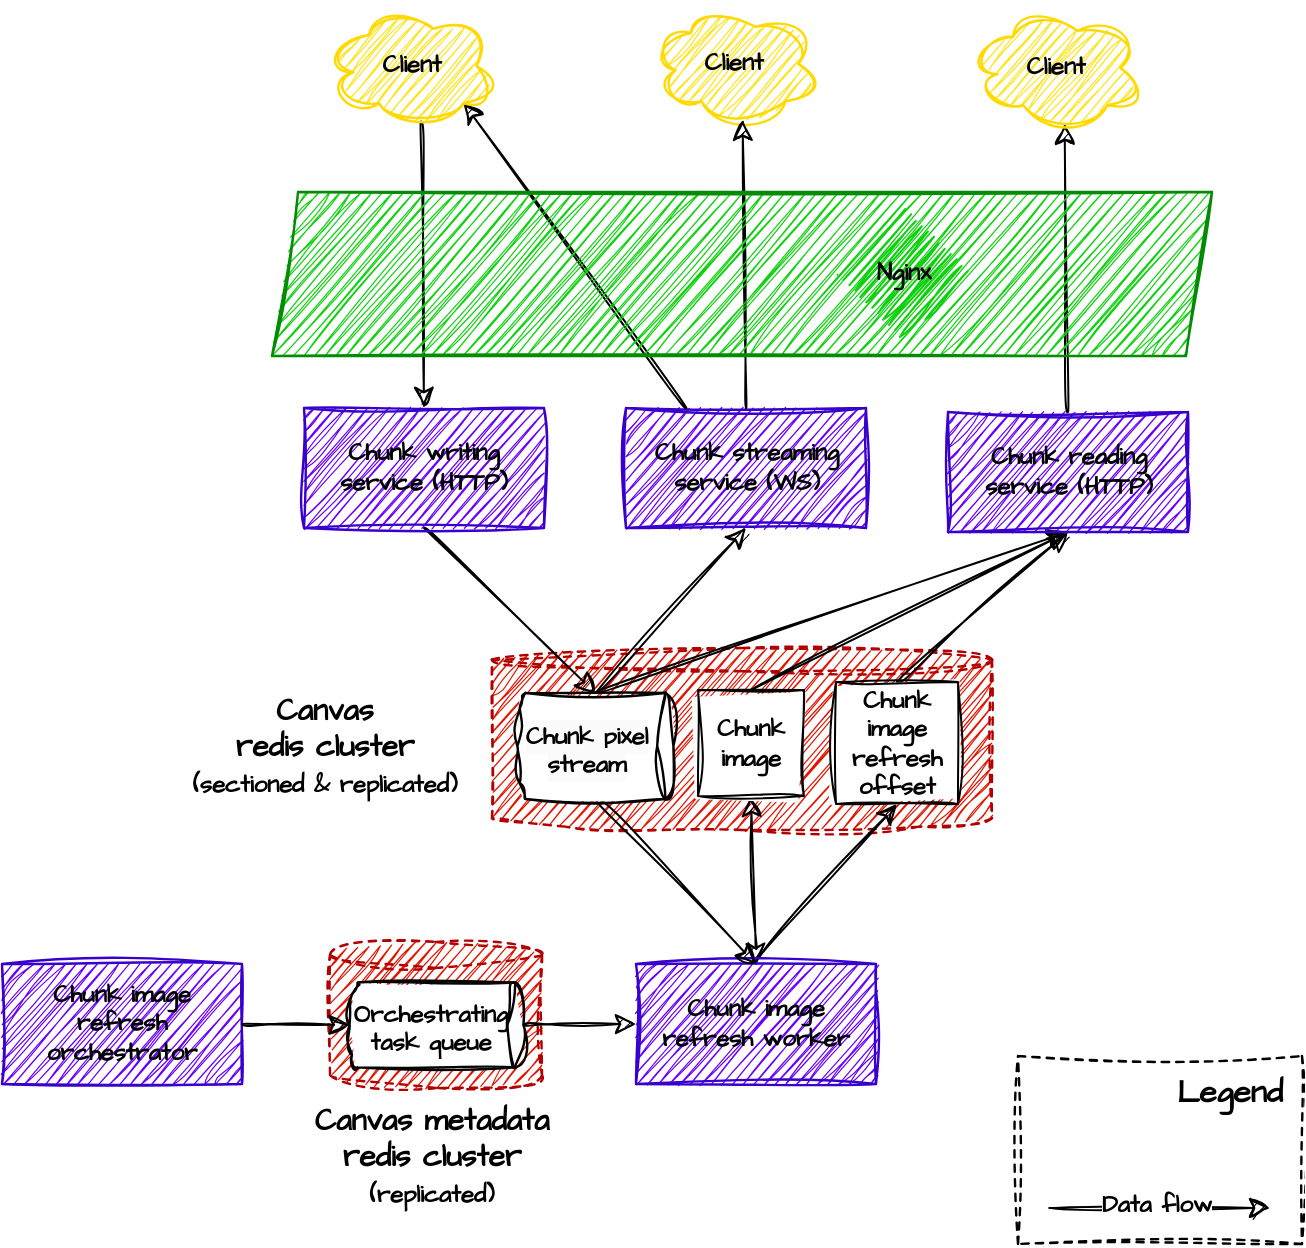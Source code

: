 <mxfile version="26.0.4">
  <diagram id="u57AqEZIpZNnvEgRTM_I" name="Страница — 1">
    <mxGraphModel dx="1405" dy="768" grid="1" gridSize="10" guides="1" tooltips="1" connect="1" arrows="1" fold="1" page="1" pageScale="1" pageWidth="1" pageHeight="1" math="0" shadow="0">
      <root>
        <mxCell id="0" />
        <mxCell id="1" parent="0" />
        <mxCell id="4hBZCaStK4hO_Ke5i-zd-10" style="edgeStyle=none;curved=1;rounded=0;sketch=1;hachureGap=4;jiggle=2;curveFitting=1;orthogonalLoop=1;jettySize=auto;html=1;fontFamily=Architects Daughter;fontSource=https%3A%2F%2Ffonts.googleapis.com%2Fcss%3Ffamily%3DArchitects%2BDaughter;fontSize=12;startSize=8;endSize=8;entryX=0.5;entryY=0;entryDx=0;entryDy=0;exitX=0.55;exitY=0.95;exitDx=0;exitDy=0;exitPerimeter=0;" parent="1" source="4hBZCaStK4hO_Ke5i-zd-84" target="yxo4z1HfknEnFU_19XpC-2" edge="1">
          <mxGeometry relative="1" as="geometry">
            <mxPoint x="-287" y="12.854" as="sourcePoint" />
            <mxPoint x="-134.126" y="32" as="targetPoint" />
          </mxGeometry>
        </mxCell>
        <mxCell id="4hBZCaStK4hO_Ke5i-zd-17" value="" style="shape=cylinder3;whiteSpace=wrap;html=1;boundedLbl=1;backgroundOutline=1;size=5.793;sketch=1;hachureGap=4;jiggle=2;curveFitting=1;fontFamily=Architects Daughter;fontSource=https%3A%2F%2Ffonts.googleapis.com%2Fcss%3Ffamily%3DArchitects%2BDaughter;fontStyle=0;dashed=1;strokeColor=#B20000;fillColor=#e51400;fontColor=#ffffff;strokeWidth=1.2;" parent="1" vertex="1">
          <mxGeometry x="-280" y="208" width="250" height="91" as="geometry" />
        </mxCell>
        <mxCell id="4hBZCaStK4hO_Ke5i-zd-23" style="edgeStyle=none;curved=1;rounded=0;sketch=1;hachureGap=4;jiggle=2;curveFitting=1;orthogonalLoop=1;jettySize=auto;html=1;exitX=0.5;exitY=1;exitDx=0;exitDy=0;fontFamily=Architects Daughter;fontSource=https%3A%2F%2Ffonts.googleapis.com%2Fcss%3Ffamily%3DArchitects%2BDaughter;fontSize=12;startSize=8;endSize=8;entryX=0;entryY=0.5;entryDx=0;entryDy=0;entryPerimeter=0;" parent="1" source="yxo4z1HfknEnFU_19XpC-2" target="yebdUftTMpvAP_zZqaQb-59" edge="1">
          <mxGeometry relative="1" as="geometry">
            <mxPoint x="-296" y="316.5" as="targetPoint" />
            <Array as="points" />
          </mxGeometry>
        </mxCell>
        <mxCell id="4hBZCaStK4hO_Ke5i-zd-22" value="Chunk&amp;nbsp;&lt;span style=&quot;background-color: initial;&quot;&gt;streaming&lt;/span&gt;&lt;div&gt;&lt;span style=&quot;background-color: initial;&quot;&gt;service (WS)&lt;/span&gt;&lt;/div&gt;" style="rounded=0;html=1;sketch=1;hachureGap=4;jiggle=2;curveFitting=1;fontFamily=Architects Daughter;fontSource=https%3A%2F%2Ffonts.googleapis.com%2Fcss%3Ffamily%3DArchitects%2BDaughter;fontSize=12;strokeColor=#3700CC;align=center;verticalAlign=middle;fontColor=#000000;fillColor=#6a00ff;fontStyle=1;strokeWidth=1.2;" parent="1" vertex="1">
          <mxGeometry x="-213" y="88" width="120" height="60" as="geometry" />
        </mxCell>
        <mxCell id="4hBZCaStK4hO_Ke5i-zd-24" value="Canvas redis&amp;nbsp;&lt;span style=&quot;background-color: initial;&quot;&gt;cluster&lt;/span&gt;&lt;div&gt;&lt;font style=&quot;font-size: 12px;&quot;&gt;&lt;span style=&quot;background-color: initial;&quot;&gt;(s&lt;/span&gt;&lt;span style=&quot;background-color: initial;&quot;&gt;ectioned &amp;amp; replicated&lt;/span&gt;&lt;span style=&quot;background-color: initial;&quot;&gt;)&lt;/span&gt;&lt;/font&gt;&lt;/div&gt;" style="text;html=1;align=center;verticalAlign=middle;whiteSpace=wrap;rounded=0;fontSize=15;fontFamily=Architects Daughter;fontSource=https%3A%2F%2Ffonts.googleapis.com%2Fcss%3Ffamily%3DArchitects%2BDaughter;fontStyle=1" parent="1" vertex="1">
          <mxGeometry x="-435" y="243.51" width="143" height="27" as="geometry" />
        </mxCell>
        <mxCell id="4hBZCaStK4hO_Ke5i-zd-37" style="edgeStyle=none;curved=1;rounded=0;sketch=1;hachureGap=4;jiggle=2;curveFitting=1;orthogonalLoop=1;jettySize=auto;html=1;exitX=0.25;exitY=0;exitDx=0;exitDy=0;entryX=0.8;entryY=0.8;entryDx=0;entryDy=0;entryPerimeter=0;fontFamily=Architects Daughter;fontSource=https%3A%2F%2Ffonts.googleapis.com%2Fcss%3Ffamily%3DArchitects%2BDaughter;fontSize=12;startSize=8;endSize=8;" parent="1" source="4hBZCaStK4hO_Ke5i-zd-22" target="4hBZCaStK4hO_Ke5i-zd-84" edge="1">
          <mxGeometry relative="1" as="geometry">
            <mxPoint x="-287" y="-12" as="targetPoint" />
          </mxGeometry>
        </mxCell>
        <mxCell id="yebdUftTMpvAP_zZqaQb-71" value="" style="edgeStyle=none;curved=1;rounded=0;sketch=1;hachureGap=4;jiggle=2;curveFitting=1;orthogonalLoop=1;jettySize=auto;html=1;entryX=0.5;entryY=1;entryDx=0;entryDy=0;fontFamily=Architects Daughter;fontSource=https%3A%2F%2Ffonts.googleapis.com%2Fcss%3Ffamily%3DArchitects%2BDaughter;fontSize=12;startSize=8;endSize=8;fontStyle=1;startArrow=classic;startFill=1;exitX=0.5;exitY=0;exitDx=0;exitDy=0;" parent="1" source="4hBZCaStK4hO_Ke5i-zd-49" target="yebdUftTMpvAP_zZqaQb-52" edge="1">
          <mxGeometry x="0.351" y="1" relative="1" as="geometry">
            <mxPoint x="-164" y="347" as="sourcePoint" />
            <mxPoint as="offset" />
          </mxGeometry>
        </mxCell>
        <mxCell id="yebdUftTMpvAP_zZqaQb-86" style="edgeStyle=none;curved=1;rounded=0;sketch=1;hachureGap=4;jiggle=2;curveFitting=1;orthogonalLoop=1;jettySize=auto;html=1;exitX=0.5;exitY=0;exitDx=0;exitDy=0;entryX=0.5;entryY=1;entryDx=0;entryDy=0;fontFamily=Architects Daughter;fontSource=https%3A%2F%2Ffonts.googleapis.com%2Fcss%3Ffamily%3DArchitects%2BDaughter;fontSize=12;startSize=8;endSize=8;" parent="1" source="4hBZCaStK4hO_Ke5i-zd-49" target="yebdUftTMpvAP_zZqaQb-63" edge="1">
          <mxGeometry relative="1" as="geometry" />
        </mxCell>
        <mxCell id="4hBZCaStK4hO_Ke5i-zd-49" value="Chunk image&lt;br&gt;&lt;div&gt;&lt;span style=&quot;background-color: transparent; color: light-dark(rgb(0, 0, 0), rgb(237, 237, 237));&quot;&gt;refresh&lt;/span&gt;&lt;span style=&quot;background-color: transparent; color: light-dark(rgb(0, 0, 0), rgb(237, 237, 237));&quot;&gt;&amp;nbsp;&lt;/span&gt;&lt;span style=&quot;background-color: initial; color: light-dark(rgb(0, 0, 0), rgb(237, 237, 237));&quot;&gt;worker&lt;/span&gt;&lt;/div&gt;" style="rounded=0;whiteSpace=wrap;html=1;sketch=1;hachureGap=4;jiggle=2;curveFitting=1;fontFamily=Architects Daughter;fontSource=https%3A%2F%2Ffonts.googleapis.com%2Fcss%3Ffamily%3DArchitects%2BDaughter;fillColor=#6a00ff;strokeColor=#3700CC;align=center;verticalAlign=middle;fontSize=12;fontColor=#000000;fontStyle=1;strokeWidth=1.2;" parent="1" vertex="1">
          <mxGeometry x="-208" y="366" width="120" height="60" as="geometry" />
        </mxCell>
        <mxCell id="4hBZCaStK4hO_Ke5i-zd-84" value="Client" style="ellipse;shape=cloud;whiteSpace=wrap;html=1;sketch=1;hachureGap=4;jiggle=2;curveFitting=1;fontFamily=Architects Daughter;fontSource=https%3A%2F%2Ffonts.googleapis.com%2Fcss%3Ffamily%3DArchitects%2BDaughter;fontStyle=1;fillColor=#ffe41a;strokeColor=#ffd900;fontColor=#000000;gradientColor=none;strokeWidth=1.2;" parent="1" vertex="1">
          <mxGeometry x="-363" y="-114" width="86" height="62" as="geometry" />
        </mxCell>
        <mxCell id="yxo4z1HfknEnFU_19XpC-2" value="&lt;span style=&quot;text-wrap-mode: nowrap;&quot;&gt;Chunk&amp;nbsp;&lt;/span&gt;&lt;span style=&quot;background-color: initial; text-wrap-mode: nowrap;&quot;&gt;writing&lt;/span&gt;&lt;div&gt;&lt;span style=&quot;background-color: initial; text-wrap-mode: nowrap;&quot;&gt;service (HTTP)&lt;/span&gt;&lt;/div&gt;" style="rounded=0;html=1;sketch=1;hachureGap=4;jiggle=2;curveFitting=1;fontFamily=Architects Daughter;fontSource=https%3A%2F%2Ffonts.googleapis.com%2Fcss%3Ffamily%3DArchitects%2BDaughter;whiteSpace=wrap;fontSize=12;strokeColor=#3700CC;align=center;verticalAlign=middle;fontColor=#000000;fillColor=#6a00ff;fontStyle=1;strokeWidth=1.2;" parent="1" vertex="1">
          <mxGeometry x="-374" y="88" width="120" height="60" as="geometry" />
        </mxCell>
        <mxCell id="yxo4z1HfknEnFU_19XpC-3" value="Client" style="ellipse;shape=cloud;whiteSpace=wrap;html=1;sketch=1;hachureGap=4;jiggle=2;curveFitting=1;fontFamily=Architects Daughter;fontSource=https%3A%2F%2Ffonts.googleapis.com%2Fcss%3Ffamily%3DArchitects%2BDaughter;fontStyle=1;fillColor=#ffe41a;strokeColor=#ffd900;fontColor=#000000;gradientColor=none;strokeWidth=1.2;" parent="1" vertex="1">
          <mxGeometry x="-202" y="-115" width="86" height="62" as="geometry" />
        </mxCell>
        <mxCell id="yxo4z1HfknEnFU_19XpC-4" style="edgeStyle=none;curved=1;rounded=0;sketch=1;hachureGap=4;jiggle=2;curveFitting=1;orthogonalLoop=1;jettySize=auto;html=1;exitX=0.5;exitY=0;exitDx=0;exitDy=0;entryX=0.55;entryY=0.95;entryDx=0;entryDy=0;entryPerimeter=0;fontFamily=Architects Daughter;fontSource=https%3A%2F%2Ffonts.googleapis.com%2Fcss%3Ffamily%3DArchitects%2BDaughter;fontSize=12;startSize=8;endSize=8;" parent="1" source="4hBZCaStK4hO_Ke5i-zd-22" target="yxo4z1HfknEnFU_19XpC-3" edge="1">
          <mxGeometry relative="1" as="geometry">
            <mxPoint x="-285" y="18" as="targetPoint" />
            <mxPoint x="-197" y="88" as="sourcePoint" />
          </mxGeometry>
        </mxCell>
        <mxCell id="yebdUftTMpvAP_zZqaQb-15" value="" style="edgeStyle=none;curved=1;rounded=0;sketch=1;hachureGap=4;jiggle=2;curveFitting=1;orthogonalLoop=1;jettySize=auto;html=1;exitX=0;exitY=0.5;exitDx=0;exitDy=0;fontFamily=Architects Daughter;fontSource=https%3A%2F%2Ffonts.googleapis.com%2Fcss%3Ffamily%3DArchitects%2BDaughter;fontSize=12;startSize=8;endSize=8;fontStyle=1;exitPerimeter=0;entryX=0.5;entryY=1;entryDx=0;entryDy=0;" parent="1" source="yebdUftTMpvAP_zZqaQb-59" target="4hBZCaStK4hO_Ke5i-zd-22" edge="1">
          <mxGeometry x="0.302" y="-1" relative="1" as="geometry">
            <mxPoint x="-213" y="316.5" as="sourcePoint" />
            <mxPoint x="-212" y="141" as="targetPoint" />
            <Array as="points" />
            <mxPoint as="offset" />
          </mxGeometry>
        </mxCell>
        <mxCell id="xJucLK9_7ad-ibpwWDO7-2" style="edgeStyle=none;curved=1;rounded=0;sketch=1;hachureGap=4;jiggle=2;curveFitting=1;orthogonalLoop=1;jettySize=auto;html=1;exitX=0.5;exitY=0;exitDx=0;exitDy=0;entryX=0.5;entryY=1;entryDx=0;entryDy=0;fontFamily=Architects Daughter;fontSource=https%3A%2F%2Ffonts.googleapis.com%2Fcss%3Ffamily%3DArchitects%2BDaughter;fontSize=12;startSize=8;endSize=8;" parent="1" source="yebdUftTMpvAP_zZqaQb-52" target="xJucLK9_7ad-ibpwWDO7-1" edge="1">
          <mxGeometry relative="1" as="geometry" />
        </mxCell>
        <mxCell id="yebdUftTMpvAP_zZqaQb-52" value="Chunk image" style="whiteSpace=wrap;html=1;aspect=fixed;sketch=1;hachureGap=4;jiggle=2;curveFitting=1;fontFamily=Architects Daughter;fontSource=https%3A%2F%2Ffonts.googleapis.com%2Fcss%3Ffamily%3DArchitects%2BDaughter;fontStyle=1" parent="1" vertex="1">
          <mxGeometry x="-177" y="229" width="53" height="53" as="geometry" />
        </mxCell>
        <mxCell id="yebdUftTMpvAP_zZqaQb-88" style="edgeStyle=none;curved=1;rounded=0;sketch=1;hachureGap=4;jiggle=2;curveFitting=1;orthogonalLoop=1;jettySize=auto;html=1;exitX=0.5;exitY=0;exitDx=0;exitDy=0;fontFamily=Architects Daughter;fontSource=https%3A%2F%2Ffonts.googleapis.com%2Fcss%3Ffamily%3DArchitects%2BDaughter;fontSize=12;startSize=8;endSize=8;entryX=0.5;entryY=1;entryDx=0;entryDy=0;" parent="1" source="yebdUftTMpvAP_zZqaQb-63" target="xJucLK9_7ad-ibpwWDO7-1" edge="1">
          <mxGeometry relative="1" as="geometry">
            <mxPoint x="-120" y="160" as="targetPoint" />
          </mxGeometry>
        </mxCell>
        <mxCell id="yebdUftTMpvAP_zZqaQb-63" value="Chunk image&lt;br&gt;&lt;div&gt;&lt;span style=&quot;background-color: transparent; color: light-dark(rgb(0, 0, 0), rgb(237, 237, 237));&quot;&gt;refresh&lt;/span&gt;&lt;/div&gt;&lt;div&gt;offset&lt;/div&gt;" style="whiteSpace=wrap;html=1;aspect=fixed;sketch=1;hachureGap=4;jiggle=2;curveFitting=1;fontFamily=Architects Daughter;fontSource=https%3A%2F%2Ffonts.googleapis.com%2Fcss%3Ffamily%3DArchitects%2BDaughter;fontStyle=1" parent="1" vertex="1">
          <mxGeometry x="-108" y="225" width="61" height="61" as="geometry" />
        </mxCell>
        <mxCell id="yebdUftTMpvAP_zZqaQb-84" style="edgeStyle=none;curved=1;rounded=0;sketch=1;hachureGap=4;jiggle=2;curveFitting=1;orthogonalLoop=1;jettySize=auto;html=1;exitX=1;exitY=0.5;exitDx=0;exitDy=0;exitPerimeter=0;entryX=0.5;entryY=0;entryDx=0;entryDy=0;fontFamily=Architects Daughter;fontSource=https%3A%2F%2Ffonts.googleapis.com%2Fcss%3Ffamily%3DArchitects%2BDaughter;fontSize=12;startSize=8;endSize=8;" parent="1" source="yebdUftTMpvAP_zZqaQb-59" target="4hBZCaStK4hO_Ke5i-zd-49" edge="1">
          <mxGeometry relative="1" as="geometry" />
        </mxCell>
        <mxCell id="xJucLK9_7ad-ibpwWDO7-22" style="edgeStyle=none;curved=1;rounded=0;sketch=1;hachureGap=4;jiggle=2;curveFitting=1;orthogonalLoop=1;jettySize=auto;html=1;exitX=0;exitY=0.5;exitDx=0;exitDy=0;exitPerimeter=0;entryX=0.5;entryY=1;entryDx=0;entryDy=0;fontFamily=Architects Daughter;fontSource=https%3A%2F%2Ffonts.googleapis.com%2Fcss%3Ffamily%3DArchitects%2BDaughter;fontSize=12;startSize=8;endSize=8;" parent="1" source="yebdUftTMpvAP_zZqaQb-59" target="xJucLK9_7ad-ibpwWDO7-1" edge="1">
          <mxGeometry relative="1" as="geometry" />
        </mxCell>
        <mxCell id="yebdUftTMpvAP_zZqaQb-59" value="" style="shape=cylinder3;whiteSpace=wrap;html=1;boundedLbl=1;backgroundOutline=1;size=4.049;sketch=1;hachureGap=4;jiggle=2;curveFitting=1;fontFamily=Architects Daughter;fontSource=https%3A%2F%2Ffonts.googleapis.com%2Fcss%3Ffamily%3DArchitects%2BDaughter;fontStyle=1;rotation=90;labelPosition=center;verticalLabelPosition=middle;align=center;verticalAlign=middle;container=0;strokeWidth=1.2;strokeColor=default;textDirection=ltr;" parent="1" vertex="1">
          <mxGeometry x="-254.8" y="218" width="53" height="78.02" as="geometry" />
        </mxCell>
        <mxCell id="yebdUftTMpvAP_zZqaQb-61" value="&lt;span style=&quot;color: rgb(0, 0, 0); font-family: &amp;quot;Architects Daughter&amp;quot;; font-size: 12px; font-style: normal; font-variant-ligatures: normal; font-variant-caps: normal; font-weight: 700; letter-spacing: normal; orphans: 2; text-indent: 0px; text-transform: none; widows: 2; word-spacing: 0px; -webkit-text-stroke-width: 0px; white-space: normal; background-color: rgb(251, 251, 251); text-decoration-thickness: initial; text-decoration-style: initial; text-decoration-color: initial; float: none; display: inline !important;&quot;&gt;Chunk pixel&lt;/span&gt;&lt;div style=&quot;&quot;&gt;&lt;span style=&quot;color: rgb(0, 0, 0); font-family: &amp;quot;Architects Daughter&amp;quot;; font-size: 12px; font-style: normal; font-variant-ligatures: normal; font-variant-caps: normal; font-weight: 700; letter-spacing: normal; orphans: 2; text-indent: 0px; text-transform: none; widows: 2; word-spacing: 0px; -webkit-text-stroke-width: 0px; white-space: normal; background-color: rgb(251, 251, 251); text-decoration-thickness: initial; text-decoration-style: initial; text-decoration-color: initial; float: none; display: inline !important;&quot;&gt;stream&lt;/span&gt;&lt;/div&gt;" style="text;whiteSpace=wrap;html=1;fontFamily=Architects Daughter;fontSource=https%3A%2F%2Ffonts.googleapis.com%2Fcss%3Ffamily%3DArchitects%2BDaughter;align=center;" parent="1" vertex="1">
          <mxGeometry x="-268.32" y="238.65" width="71.32" height="28" as="geometry" />
        </mxCell>
        <mxCell id="yebdUftTMpvAP_zZqaQb-89" value="" style="group" parent="1" vertex="1" connectable="0">
          <mxGeometry x="-17" y="412" width="142" height="94" as="geometry" />
        </mxCell>
        <mxCell id="yebdUftTMpvAP_zZqaQb-72" value="" style="rounded=0;whiteSpace=wrap;html=1;sketch=1;hachureGap=4;jiggle=2;curveFitting=1;fontFamily=Architects Daughter;fontSource=https%3A%2F%2Ffonts.googleapis.com%2Fcss%3Ffamily%3DArchitects%2BDaughter;fillColor=none;dashed=1;strokeWidth=1.2;" parent="yebdUftTMpvAP_zZqaQb-89" vertex="1">
          <mxGeometry width="142" height="94" as="geometry" />
        </mxCell>
        <mxCell id="yebdUftTMpvAP_zZqaQb-73" value="Legend" style="text;html=1;align=center;verticalAlign=middle;whiteSpace=wrap;rounded=0;fontSize=16;fontFamily=Architects Daughter;fontSource=https%3A%2F%2Ffonts.googleapis.com%2Fcss%3Ffamily%3DArchitects%2BDaughter;fontStyle=1" parent="yebdUftTMpvAP_zZqaQb-89" vertex="1">
          <mxGeometry x="76" y="3" width="60" height="30" as="geometry" />
        </mxCell>
        <mxCell id="yebdUftTMpvAP_zZqaQb-80" style="edgeStyle=none;curved=1;rounded=0;sketch=1;hachureGap=4;jiggle=2;curveFitting=1;orthogonalLoop=1;jettySize=auto;html=1;fontFamily=Architects Daughter;fontSource=https%3A%2F%2Ffonts.googleapis.com%2Fcss%3Ffamily%3DArchitects%2BDaughter;fontSize=12;startSize=8;endSize=8;" parent="yebdUftTMpvAP_zZqaQb-89" edge="1">
          <mxGeometry relative="1" as="geometry">
            <mxPoint x="126" y="76" as="targetPoint" />
            <mxPoint x="16" y="76" as="sourcePoint" />
            <Array as="points" />
          </mxGeometry>
        </mxCell>
        <mxCell id="yebdUftTMpvAP_zZqaQb-81" value="Data flow" style="edgeLabel;html=1;align=center;verticalAlign=middle;resizable=0;points=[];fontSize=12;sketch=1;hachureGap=4;jiggle=2;curveFitting=1;fontFamily=Architects Daughter;fontSource=https%3A%2F%2Ffonts.googleapis.com%2Fcss%3Ffamily%3DArchitects%2BDaughter;fontStyle=1" parent="yebdUftTMpvAP_zZqaQb-80" vertex="1" connectable="0">
          <mxGeometry x="-0.216" relative="1" as="geometry">
            <mxPoint x="10" y="-1" as="offset" />
          </mxGeometry>
        </mxCell>
        <mxCell id="xJucLK9_7ad-ibpwWDO7-1" value="Chunk &lt;span style=&quot;background-color: initial;&quot;&gt;reading&lt;/span&gt;&lt;div&gt;&lt;span style=&quot;background-color: initial;&quot;&gt;service (HTTP)&lt;/span&gt;&lt;/div&gt;" style="rounded=0;html=1;sketch=1;hachureGap=4;jiggle=2;curveFitting=1;fontFamily=Architects Daughter;fontSource=https%3A%2F%2Ffonts.googleapis.com%2Fcss%3Ffamily%3DArchitects%2BDaughter;fontSize=12;strokeColor=#3700CC;align=center;verticalAlign=middle;fontColor=#000000;fillColor=#6a00ff;fontStyle=1;strokeWidth=1.2;" parent="1" vertex="1">
          <mxGeometry x="-52" y="90" width="120" height="60" as="geometry" />
        </mxCell>
        <mxCell id="xJucLK9_7ad-ibpwWDO7-3" style="edgeStyle=none;curved=1;rounded=0;sketch=1;hachureGap=4;jiggle=2;curveFitting=1;orthogonalLoop=1;jettySize=auto;html=1;exitX=0.5;exitY=0;exitDx=0;exitDy=0;fontFamily=Architects Daughter;fontSource=https%3A%2F%2Ffonts.googleapis.com%2Fcss%3Ffamily%3DArchitects%2BDaughter;fontSize=12;startSize=8;endSize=8;entryX=0.55;entryY=0.95;entryDx=0;entryDy=0;entryPerimeter=0;" parent="1" source="xJucLK9_7ad-ibpwWDO7-1" target="xJucLK9_7ad-ibpwWDO7-4" edge="1">
          <mxGeometry relative="1" as="geometry">
            <mxPoint x="10" y="50" as="targetPoint" />
          </mxGeometry>
        </mxCell>
        <mxCell id="xJucLK9_7ad-ibpwWDO7-4" value="Client" style="ellipse;shape=cloud;whiteSpace=wrap;html=1;sketch=1;hachureGap=4;jiggle=2;curveFitting=1;fontFamily=Architects Daughter;fontSource=https%3A%2F%2Ffonts.googleapis.com%2Fcss%3Ffamily%3DArchitects%2BDaughter;fontStyle=1;fillColor=#ffe41a;strokeColor=#ffd900;fontColor=#000000;gradientColor=none;strokeWidth=1.2;" parent="1" vertex="1">
          <mxGeometry x="-41" y="-113" width="86" height="62" as="geometry" />
        </mxCell>
        <mxCell id="xJucLK9_7ad-ibpwWDO7-12" value="" style="shape=cylinder3;whiteSpace=wrap;html=1;boundedLbl=1;backgroundOutline=1;size=6.5;sketch=1;hachureGap=4;jiggle=2;curveFitting=1;fontFamily=Architects Daughter;fontSource=https%3A%2F%2Ffonts.googleapis.com%2Fcss%3Ffamily%3DArchitects%2BDaughter;fontStyle=0;dashed=1;strokeColor=#B20000;fillColor=#e51400;fontColor=#ffffff;strokeWidth=1.2;" parent="1" vertex="1">
          <mxGeometry x="-361" y="355" width="106" height="73" as="geometry" />
        </mxCell>
        <mxCell id="xJucLK9_7ad-ibpwWDO7-15" value="" style="shape=cylinder3;whiteSpace=wrap;html=1;boundedLbl=1;backgroundOutline=1;size=4.049;sketch=1;hachureGap=4;jiggle=2;curveFitting=1;fontFamily=Architects Daughter;fontSource=https%3A%2F%2Ffonts.googleapis.com%2Fcss%3Ffamily%3DArchitects%2BDaughter;fontStyle=1;rotation=90;labelPosition=center;verticalLabelPosition=middle;align=center;verticalAlign=middle;container=0;strokeWidth=1.2;strokeColor=default;textDirection=ltr;" parent="1" vertex="1">
          <mxGeometry x="-329" y="353" width="42.46" height="86.93" as="geometry" />
        </mxCell>
        <mxCell id="xJucLK9_7ad-ibpwWDO7-16" value="Orchestrating task queue" style="text;whiteSpace=wrap;html=1;fontFamily=Architects Daughter;fontSource=https%3A%2F%2Ffonts.googleapis.com%2Fcss%3Ffamily%3DArchitects%2BDaughter;align=center;fontStyle=1" parent="1" vertex="1">
          <mxGeometry x="-344" y="378" width="67" height="28" as="geometry" />
        </mxCell>
        <mxCell id="xJucLK9_7ad-ibpwWDO7-18" value="Canvas metadata redis&amp;nbsp;&lt;span style=&quot;background-color: initial;&quot;&gt;cluster&lt;/span&gt;&lt;div&gt;&lt;font style=&quot;font-size: 12px;&quot;&gt;&lt;span style=&quot;background-color: initial;&quot;&gt;(&lt;/span&gt;&lt;span style=&quot;background-color: initial;&quot;&gt;replicated&lt;/span&gt;&lt;span style=&quot;background-color: initial;&quot;&gt;)&lt;/span&gt;&lt;/font&gt;&lt;/div&gt;" style="text;html=1;align=center;verticalAlign=middle;whiteSpace=wrap;rounded=0;fontSize=15;fontFamily=Architects Daughter;fontSource=https%3A%2F%2Ffonts.googleapis.com%2Fcss%3Ffamily%3DArchitects%2BDaughter;fontStyle=1" parent="1" vertex="1">
          <mxGeometry x="-376" y="437" width="132" height="49" as="geometry" />
        </mxCell>
        <mxCell id="xJucLK9_7ad-ibpwWDO7-19" style="edgeStyle=none;curved=1;rounded=0;sketch=1;hachureGap=4;jiggle=2;curveFitting=1;orthogonalLoop=1;jettySize=auto;html=1;exitX=0.5;exitY=0;exitDx=0;exitDy=0;fontFamily=Architects Daughter;fontSource=https%3A%2F%2Ffonts.googleapis.com%2Fcss%3Ffamily%3DArchitects%2BDaughter;fontSize=12;startSize=8;endSize=8;exitPerimeter=0;entryX=0;entryY=0.5;entryDx=0;entryDy=0;endArrow=classic;endFill=1;startArrow=none;startFill=0;" parent="1" source="xJucLK9_7ad-ibpwWDO7-15" target="4hBZCaStK4hO_Ke5i-zd-49" edge="1">
          <mxGeometry relative="1" as="geometry">
            <mxPoint x="-70" y="452" as="targetPoint" />
          </mxGeometry>
        </mxCell>
        <mxCell id="_QTCWBG1dnTs1W0XPL4S-4" value="" style="shape=parallelogram;perimeter=parallelogramPerimeter;whiteSpace=wrap;html=1;fixedSize=1;sketch=1;hachureGap=4;jiggle=2;curveFitting=1;fontFamily=Architects Daughter;fontSource=https%3A%2F%2Ffonts.googleapis.com%2Fcss%3Ffamily%3DArchitects%2BDaughter;rounded=0;strokeColor=#048b04;strokeWidth=1.2;align=center;verticalAlign=middle;fontSize=12;fontColor=#050505;fontStyle=1;fillColor=#0fd20f;size=13;" parent="1" vertex="1">
          <mxGeometry x="-390" y="-20" width="470" height="82" as="geometry" />
        </mxCell>
        <mxCell id="_QTCWBG1dnTs1W0XPL4S-1" value="Nginx" style="rhombus;whiteSpace=wrap;html=1;sketch=1;hachureGap=4;jiggle=2;curveFitting=1;fontFamily=Architects Daughter;fontSource=https%3A%2F%2Ffonts.googleapis.com%2Fcss%3Ffamily%3DArchitects%2BDaughter;rounded=0;strokeColor=none;strokeWidth=2;align=center;verticalAlign=middle;fontSize=12;fontStyle=1;fillColor=#0fd20f;fontColor=#050505;" parent="1" vertex="1">
          <mxGeometry x="-107" y="-12" width="66" height="66" as="geometry" />
        </mxCell>
        <mxCell id="_QTCWBG1dnTs1W0XPL4S-6" value="Chunk image refresh orchestrator" style="rounded=0;whiteSpace=wrap;html=1;sketch=1;hachureGap=4;jiggle=2;curveFitting=1;fontFamily=Architects Daughter;fontSource=https%3A%2F%2Ffonts.googleapis.com%2Fcss%3Ffamily%3DArchitects%2BDaughter;fillColor=#6a00ff;strokeColor=#3700CC;align=center;verticalAlign=middle;fontSize=12;fontColor=#000000;fontStyle=1;strokeWidth=1.2;" parent="1" vertex="1">
          <mxGeometry x="-525" y="366" width="120" height="60" as="geometry" />
        </mxCell>
        <mxCell id="_QTCWBG1dnTs1W0XPL4S-7" style="edgeStyle=none;curved=1;rounded=0;sketch=1;hachureGap=4;jiggle=2;curveFitting=1;orthogonalLoop=1;jettySize=auto;html=1;exitX=1;exitY=0.5;exitDx=0;exitDy=0;entryX=0.5;entryY=1;entryDx=0;entryDy=0;entryPerimeter=0;fontFamily=Architects Daughter;fontSource=https%3A%2F%2Ffonts.googleapis.com%2Fcss%3Ffamily%3DArchitects%2BDaughter;fontSize=12;startSize=8;endSize=8;" parent="1" source="_QTCWBG1dnTs1W0XPL4S-6" target="xJucLK9_7ad-ibpwWDO7-15" edge="1">
          <mxGeometry relative="1" as="geometry" />
        </mxCell>
      </root>
    </mxGraphModel>
  </diagram>
</mxfile>
